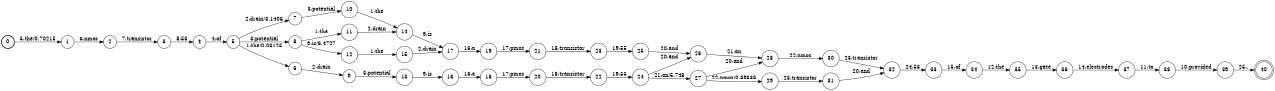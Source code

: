 digraph FST {
rankdir = LR;
size = "8.5,11";
label = "";
center = 1;
orientation = Portrait;
ranksep = "0.4";
nodesep = "0.25";
0 [label = "0", shape = circle, style = bold, fontsize = 14]
	0 -> 1 [label = "5:the/0.70215", fontsize = 14];
1 [label = "1", shape = circle, style = solid, fontsize = 14]
	1 -> 2 [label = "6:nmos", fontsize = 14];
2 [label = "2", shape = circle, style = solid, fontsize = 14]
	2 -> 3 [label = "7:transistor", fontsize = 14];
3 [label = "3", shape = circle, style = solid, fontsize = 14]
	3 -> 4 [label = "8:53", fontsize = 14];
4 [label = "4", shape = circle, style = solid, fontsize = 14]
	4 -> 5 [label = "4:of", fontsize = 14];
5 [label = "5", shape = circle, style = solid, fontsize = 14]
	5 -> 7 [label = "2:drain/3.1406", fontsize = 14];
	5 -> 8 [label = "3:potential", fontsize = 14];
	5 -> 6 [label = "1:the/0.03125", fontsize = 14];
6 [label = "6", shape = circle, style = solid, fontsize = 14]
	6 -> 9 [label = "2:drain", fontsize = 14];
7 [label = "7", shape = circle, style = solid, fontsize = 14]
	7 -> 10 [label = "3:potential", fontsize = 14];
8 [label = "8", shape = circle, style = solid, fontsize = 14]
	8 -> 11 [label = "1:the", fontsize = 14];
	8 -> 12 [label = "9:is/6.4727", fontsize = 14];
9 [label = "9", shape = circle, style = solid, fontsize = 14]
	9 -> 13 [label = "3:potential", fontsize = 14];
10 [label = "10", shape = circle, style = solid, fontsize = 14]
	10 -> 14 [label = "1:the", fontsize = 14];
11 [label = "11", shape = circle, style = solid, fontsize = 14]
	11 -> 14 [label = "2:drain", fontsize = 14];
12 [label = "12", shape = circle, style = solid, fontsize = 14]
	12 -> 15 [label = "1:the", fontsize = 14];
13 [label = "13", shape = circle, style = solid, fontsize = 14]
	13 -> 16 [label = "9:is", fontsize = 14];
14 [label = "14", shape = circle, style = solid, fontsize = 14]
	14 -> 17 [label = "9:is", fontsize = 14];
15 [label = "15", shape = circle, style = solid, fontsize = 14]
	15 -> 17 [label = "2:drain", fontsize = 14];
16 [label = "16", shape = circle, style = solid, fontsize = 14]
	16 -> 18 [label = "16:a", fontsize = 14];
17 [label = "17", shape = circle, style = solid, fontsize = 14]
	17 -> 19 [label = "16:a", fontsize = 14];
18 [label = "18", shape = circle, style = solid, fontsize = 14]
	18 -> 20 [label = "17:pmos", fontsize = 14];
19 [label = "19", shape = circle, style = solid, fontsize = 14]
	19 -> 21 [label = "17:pmos", fontsize = 14];
20 [label = "20", shape = circle, style = solid, fontsize = 14]
	20 -> 22 [label = "18:transistor", fontsize = 14];
21 [label = "21", shape = circle, style = solid, fontsize = 14]
	21 -> 23 [label = "18:transistor", fontsize = 14];
22 [label = "22", shape = circle, style = solid, fontsize = 14]
	22 -> 24 [label = "19:55", fontsize = 14];
23 [label = "23", shape = circle, style = solid, fontsize = 14]
	23 -> 25 [label = "19:55", fontsize = 14];
24 [label = "24", shape = circle, style = solid, fontsize = 14]
	24 -> 26 [label = "20:and", fontsize = 14];
	24 -> 27 [label = "21:an/5.748", fontsize = 14];
25 [label = "25", shape = circle, style = solid, fontsize = 14]
	25 -> 26 [label = "20:and", fontsize = 14];
26 [label = "26", shape = circle, style = solid, fontsize = 14]
	26 -> 28 [label = "21:an", fontsize = 14];
27 [label = "27", shape = circle, style = solid, fontsize = 14]
	27 -> 29 [label = "22:nmos/0.69336", fontsize = 14];
	27 -> 28 [label = "20:and", fontsize = 14];
28 [label = "28", shape = circle, style = solid, fontsize = 14]
	28 -> 30 [label = "22:nmos", fontsize = 14];
29 [label = "29", shape = circle, style = solid, fontsize = 14]
	29 -> 31 [label = "23:transistor", fontsize = 14];
30 [label = "30", shape = circle, style = solid, fontsize = 14]
	30 -> 32 [label = "23:transistor", fontsize = 14];
31 [label = "31", shape = circle, style = solid, fontsize = 14]
	31 -> 32 [label = "20:and", fontsize = 14];
32 [label = "32", shape = circle, style = solid, fontsize = 14]
	32 -> 33 [label = "24:56", fontsize = 14];
33 [label = "33", shape = circle, style = solid, fontsize = 14]
	33 -> 34 [label = "15:of", fontsize = 14];
34 [label = "34", shape = circle, style = solid, fontsize = 14]
	34 -> 35 [label = "12:the", fontsize = 14];
35 [label = "35", shape = circle, style = solid, fontsize = 14]
	35 -> 36 [label = "13:gate", fontsize = 14];
36 [label = "36", shape = circle, style = solid, fontsize = 14]
	36 -> 37 [label = "14:electrodes", fontsize = 14];
37 [label = "37", shape = circle, style = solid, fontsize = 14]
	37 -> 38 [label = "11:to", fontsize = 14];
38 [label = "38", shape = circle, style = solid, fontsize = 14]
	38 -> 39 [label = "10:provided", fontsize = 14];
39 [label = "39", shape = circle, style = solid, fontsize = 14]
	39 -> 40 [label = "25:.", fontsize = 14];
40 [label = "40", shape = doublecircle, style = solid, fontsize = 14]
}
